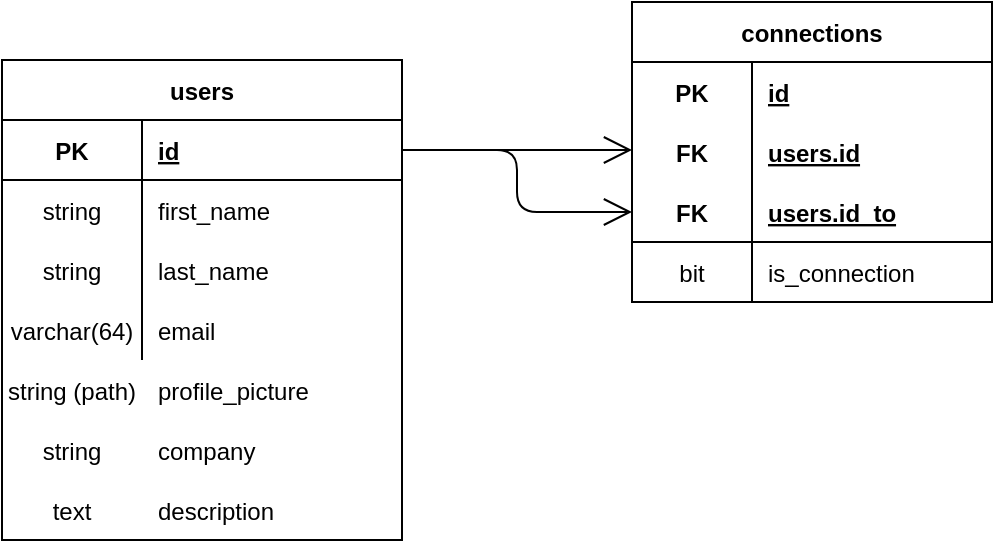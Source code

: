 <mxfile version="15.4.0" type="device"><diagram id="bXfwgJk4__c76xzwtB7g" name="Página-1"><mxGraphModel dx="586" dy="357" grid="1" gridSize="10" guides="1" tooltips="1" connect="1" arrows="1" fold="1" page="1" pageScale="1" pageWidth="1169" pageHeight="827" math="0" shadow="0"><root><mxCell id="0"/><mxCell id="1" parent="0"/><mxCell id="mOLn0kmVkNTH8UmRa3Qk-66" value="" style="group" vertex="1" connectable="0" parent="1"><mxGeometry x="485" y="293" width="200" height="240" as="geometry"/></mxCell><mxCell id="mOLn0kmVkNTH8UmRa3Qk-27" value="users" style="shape=table;startSize=30;container=1;collapsible=1;childLayout=tableLayout;fixedRows=1;rowLines=0;fontStyle=1;align=center;resizeLast=1;rounded=0;sketch=0;" vertex="1" parent="mOLn0kmVkNTH8UmRa3Qk-66"><mxGeometry width="200" height="240" as="geometry"><mxRectangle x="450" y="200" width="60" height="30" as="alternateBounds"/></mxGeometry></mxCell><mxCell id="mOLn0kmVkNTH8UmRa3Qk-28" value="" style="shape=partialRectangle;collapsible=0;dropTarget=0;pointerEvents=0;fillColor=none;top=0;left=0;bottom=1;right=0;points=[[0,0.5],[1,0.5]];portConstraint=eastwest;rounded=0;sketch=0;" vertex="1" parent="mOLn0kmVkNTH8UmRa3Qk-27"><mxGeometry y="30" width="200" height="30" as="geometry"/></mxCell><mxCell id="mOLn0kmVkNTH8UmRa3Qk-29" value="PK" style="shape=partialRectangle;connectable=0;fillColor=none;top=0;left=0;bottom=0;right=0;fontStyle=1;overflow=hidden;rounded=0;sketch=0;" vertex="1" parent="mOLn0kmVkNTH8UmRa3Qk-28"><mxGeometry width="70" height="30" as="geometry"><mxRectangle width="70" height="30" as="alternateBounds"/></mxGeometry></mxCell><mxCell id="mOLn0kmVkNTH8UmRa3Qk-30" value="id" style="shape=partialRectangle;connectable=0;fillColor=none;top=0;left=0;bottom=0;right=0;align=left;spacingLeft=6;fontStyle=5;overflow=hidden;rounded=0;sketch=0;" vertex="1" parent="mOLn0kmVkNTH8UmRa3Qk-28"><mxGeometry x="70" width="130" height="30" as="geometry"><mxRectangle width="130" height="30" as="alternateBounds"/></mxGeometry></mxCell><mxCell id="mOLn0kmVkNTH8UmRa3Qk-31" value="" style="shape=partialRectangle;collapsible=0;dropTarget=0;pointerEvents=0;fillColor=none;top=0;left=0;bottom=0;right=0;points=[[0,0.5],[1,0.5]];portConstraint=eastwest;rounded=0;sketch=0;" vertex="1" parent="mOLn0kmVkNTH8UmRa3Qk-27"><mxGeometry y="60" width="200" height="30" as="geometry"/></mxCell><mxCell id="mOLn0kmVkNTH8UmRa3Qk-32" value="string" style="shape=partialRectangle;connectable=0;fillColor=none;top=0;left=0;bottom=0;right=0;editable=1;overflow=hidden;rounded=0;sketch=0;" vertex="1" parent="mOLn0kmVkNTH8UmRa3Qk-31"><mxGeometry width="70" height="30" as="geometry"><mxRectangle width="70" height="30" as="alternateBounds"/></mxGeometry></mxCell><mxCell id="mOLn0kmVkNTH8UmRa3Qk-33" value="first_name" style="shape=partialRectangle;connectable=0;fillColor=none;top=0;left=0;bottom=0;right=0;align=left;spacingLeft=6;overflow=hidden;rounded=0;sketch=0;" vertex="1" parent="mOLn0kmVkNTH8UmRa3Qk-31"><mxGeometry x="70" width="130" height="30" as="geometry"><mxRectangle width="130" height="30" as="alternateBounds"/></mxGeometry></mxCell><mxCell id="mOLn0kmVkNTH8UmRa3Qk-34" value="" style="shape=partialRectangle;collapsible=0;dropTarget=0;pointerEvents=0;fillColor=none;top=0;left=0;bottom=0;right=0;points=[[0,0.5],[1,0.5]];portConstraint=eastwest;rounded=0;sketch=0;" vertex="1" parent="mOLn0kmVkNTH8UmRa3Qk-27"><mxGeometry y="90" width="200" height="30" as="geometry"/></mxCell><mxCell id="mOLn0kmVkNTH8UmRa3Qk-35" value="string" style="shape=partialRectangle;connectable=0;fillColor=none;top=0;left=0;bottom=0;right=0;editable=1;overflow=hidden;rounded=0;sketch=0;" vertex="1" parent="mOLn0kmVkNTH8UmRa3Qk-34"><mxGeometry width="70" height="30" as="geometry"><mxRectangle width="70" height="30" as="alternateBounds"/></mxGeometry></mxCell><mxCell id="mOLn0kmVkNTH8UmRa3Qk-36" value="last_name" style="shape=partialRectangle;connectable=0;fillColor=none;top=0;left=0;bottom=0;right=0;align=left;spacingLeft=6;overflow=hidden;rounded=0;sketch=0;" vertex="1" parent="mOLn0kmVkNTH8UmRa3Qk-34"><mxGeometry x="70" width="130" height="30" as="geometry"><mxRectangle width="130" height="30" as="alternateBounds"/></mxGeometry></mxCell><mxCell id="mOLn0kmVkNTH8UmRa3Qk-37" value="" style="shape=partialRectangle;collapsible=0;dropTarget=0;pointerEvents=0;fillColor=none;top=0;left=0;bottom=0;right=0;points=[[0,0.5],[1,0.5]];portConstraint=eastwest;rounded=0;sketch=0;" vertex="1" parent="mOLn0kmVkNTH8UmRa3Qk-27"><mxGeometry y="120" width="200" height="30" as="geometry"/></mxCell><mxCell id="mOLn0kmVkNTH8UmRa3Qk-38" value="varchar(64)" style="shape=partialRectangle;connectable=0;fillColor=none;top=0;left=0;bottom=0;right=0;editable=1;overflow=hidden;rounded=0;sketch=0;" vertex="1" parent="mOLn0kmVkNTH8UmRa3Qk-37"><mxGeometry width="70" height="30" as="geometry"><mxRectangle width="70" height="30" as="alternateBounds"/></mxGeometry></mxCell><mxCell id="mOLn0kmVkNTH8UmRa3Qk-39" value="email" style="shape=partialRectangle;connectable=0;fillColor=none;top=0;left=0;bottom=0;right=0;align=left;spacingLeft=6;overflow=hidden;rounded=0;sketch=0;" vertex="1" parent="mOLn0kmVkNTH8UmRa3Qk-37"><mxGeometry x="70" width="130" height="30" as="geometry"><mxRectangle width="130" height="30" as="alternateBounds"/></mxGeometry></mxCell><mxCell id="mOLn0kmVkNTH8UmRa3Qk-40" value="profile_picture" style="shape=partialRectangle;connectable=0;fillColor=none;top=0;left=0;bottom=0;right=0;align=left;spacingLeft=6;overflow=hidden;rounded=0;sketch=0;" vertex="1" parent="mOLn0kmVkNTH8UmRa3Qk-66"><mxGeometry x="70" y="150" width="130" height="30" as="geometry"><mxRectangle width="150" height="30" as="alternateBounds"/></mxGeometry></mxCell><mxCell id="mOLn0kmVkNTH8UmRa3Qk-41" value="company" style="shape=partialRectangle;connectable=0;fillColor=none;top=0;left=0;bottom=0;right=0;align=left;spacingLeft=6;overflow=hidden;rounded=0;sketch=0;" vertex="1" parent="mOLn0kmVkNTH8UmRa3Qk-66"><mxGeometry x="70" y="180" width="130" height="30" as="geometry"><mxRectangle width="150" height="30" as="alternateBounds"/></mxGeometry></mxCell><mxCell id="mOLn0kmVkNTH8UmRa3Qk-42" value="description" style="shape=partialRectangle;connectable=0;fillColor=none;top=0;left=0;bottom=0;right=0;align=left;spacingLeft=6;overflow=hidden;rounded=0;sketch=0;" vertex="1" parent="mOLn0kmVkNTH8UmRa3Qk-66"><mxGeometry x="70" y="210" width="130" height="30" as="geometry"><mxRectangle width="150" height="30" as="alternateBounds"/></mxGeometry></mxCell><mxCell id="mOLn0kmVkNTH8UmRa3Qk-63" value="string (path)" style="shape=partialRectangle;connectable=0;fillColor=none;top=0;left=0;bottom=0;right=0;editable=1;overflow=hidden;rounded=0;sketch=0;" vertex="1" parent="mOLn0kmVkNTH8UmRa3Qk-66"><mxGeometry y="150" width="70" height="30" as="geometry"><mxRectangle width="70" height="30" as="alternateBounds"/></mxGeometry></mxCell><mxCell id="mOLn0kmVkNTH8UmRa3Qk-64" value="string" style="shape=partialRectangle;connectable=0;fillColor=none;top=0;left=0;bottom=0;right=0;editable=1;overflow=hidden;rounded=0;sketch=0;" vertex="1" parent="mOLn0kmVkNTH8UmRa3Qk-66"><mxGeometry y="180" width="70" height="30" as="geometry"><mxRectangle width="70" height="30" as="alternateBounds"/></mxGeometry></mxCell><mxCell id="mOLn0kmVkNTH8UmRa3Qk-65" value="text" style="shape=partialRectangle;connectable=0;fillColor=none;top=0;left=0;bottom=0;right=0;editable=1;overflow=hidden;rounded=0;sketch=0;" vertex="1" parent="mOLn0kmVkNTH8UmRa3Qk-66"><mxGeometry y="210" width="70" height="30" as="geometry"><mxRectangle width="70" height="30" as="alternateBounds"/></mxGeometry></mxCell><mxCell id="mOLn0kmVkNTH8UmRa3Qk-67" value="" style="group" vertex="1" connectable="0" parent="1"><mxGeometry x="800" y="264" width="180" height="150" as="geometry"/></mxCell><mxCell id="mOLn0kmVkNTH8UmRa3Qk-43" value="connections" style="shape=table;startSize=30;container=1;collapsible=1;childLayout=tableLayout;fixedRows=1;rowLines=0;fontStyle=1;align=center;resizeLast=1;rounded=0;sketch=0;" vertex="1" parent="mOLn0kmVkNTH8UmRa3Qk-67"><mxGeometry width="180" height="150" as="geometry"/></mxCell><mxCell id="mOLn0kmVkNTH8UmRa3Qk-44" value="" style="shape=partialRectangle;collapsible=0;dropTarget=0;pointerEvents=0;fillColor=none;top=0;left=0;bottom=0;right=0;points=[[0,0.5],[1,0.5]];portConstraint=eastwest;rounded=0;sketch=0;" vertex="1" parent="mOLn0kmVkNTH8UmRa3Qk-43"><mxGeometry y="30" width="180" height="30" as="geometry"/></mxCell><mxCell id="mOLn0kmVkNTH8UmRa3Qk-45" value="PK" style="shape=partialRectangle;connectable=0;fillColor=none;top=0;left=0;bottom=0;right=0;fontStyle=1;overflow=hidden;rounded=0;sketch=0;" vertex="1" parent="mOLn0kmVkNTH8UmRa3Qk-44"><mxGeometry width="60" height="30" as="geometry"><mxRectangle width="60" height="30" as="alternateBounds"/></mxGeometry></mxCell><mxCell id="mOLn0kmVkNTH8UmRa3Qk-46" value="id" style="shape=partialRectangle;connectable=0;fillColor=none;top=0;left=0;bottom=0;right=0;align=left;spacingLeft=6;fontStyle=5;overflow=hidden;rounded=0;sketch=0;" vertex="1" parent="mOLn0kmVkNTH8UmRa3Qk-44"><mxGeometry x="60" width="120" height="30" as="geometry"><mxRectangle width="120" height="30" as="alternateBounds"/></mxGeometry></mxCell><mxCell id="mOLn0kmVkNTH8UmRa3Qk-53" value="" style="shape=partialRectangle;collapsible=0;dropTarget=0;pointerEvents=0;fillColor=none;top=0;left=0;bottom=0;right=0;points=[[0,0.5],[1,0.5]];portConstraint=eastwest;rounded=0;sketch=0;" vertex="1" parent="mOLn0kmVkNTH8UmRa3Qk-43"><mxGeometry y="60" width="180" height="30" as="geometry"/></mxCell><mxCell id="mOLn0kmVkNTH8UmRa3Qk-54" value="" style="shape=partialRectangle;connectable=0;fillColor=none;top=0;left=0;bottom=0;right=0;editable=1;overflow=hidden;rounded=0;sketch=0;" vertex="1" parent="mOLn0kmVkNTH8UmRa3Qk-53"><mxGeometry width="60" height="30" as="geometry"><mxRectangle width="60" height="30" as="alternateBounds"/></mxGeometry></mxCell><mxCell id="mOLn0kmVkNTH8UmRa3Qk-55" value="" style="shape=partialRectangle;connectable=0;fillColor=none;top=0;left=0;bottom=0;right=0;align=left;spacingLeft=6;overflow=hidden;rounded=0;sketch=0;" vertex="1" parent="mOLn0kmVkNTH8UmRa3Qk-53"><mxGeometry x="60" width="120" height="30" as="geometry"><mxRectangle width="120" height="30" as="alternateBounds"/></mxGeometry></mxCell><mxCell id="mOLn0kmVkNTH8UmRa3Qk-47" value="" style="shape=partialRectangle;collapsible=0;dropTarget=0;pointerEvents=0;fillColor=none;top=0;left=0;bottom=1;right=0;points=[[0,0.5],[1,0.5]];portConstraint=eastwest;rounded=0;sketch=0;" vertex="1" parent="mOLn0kmVkNTH8UmRa3Qk-43"><mxGeometry y="90" width="180" height="30" as="geometry"/></mxCell><mxCell id="mOLn0kmVkNTH8UmRa3Qk-48" value="FK" style="shape=partialRectangle;connectable=0;fillColor=none;top=0;left=0;bottom=0;right=0;fontStyle=1;overflow=hidden;rounded=0;sketch=0;" vertex="1" parent="mOLn0kmVkNTH8UmRa3Qk-47"><mxGeometry width="60" height="30" as="geometry"><mxRectangle width="60" height="30" as="alternateBounds"/></mxGeometry></mxCell><mxCell id="mOLn0kmVkNTH8UmRa3Qk-49" value="users.id_to" style="shape=partialRectangle;connectable=0;fillColor=none;top=0;left=0;bottom=0;right=0;align=left;spacingLeft=6;fontStyle=5;overflow=hidden;rounded=0;sketch=0;" vertex="1" parent="mOLn0kmVkNTH8UmRa3Qk-47"><mxGeometry x="60" width="120" height="30" as="geometry"><mxRectangle width="120" height="30" as="alternateBounds"/></mxGeometry></mxCell><mxCell id="mOLn0kmVkNTH8UmRa3Qk-50" value="" style="shape=partialRectangle;collapsible=0;dropTarget=0;pointerEvents=0;fillColor=none;top=0;left=0;bottom=0;right=0;points=[[0,0.5],[1,0.5]];portConstraint=eastwest;rounded=0;sketch=0;" vertex="1" parent="mOLn0kmVkNTH8UmRa3Qk-43"><mxGeometry y="120" width="180" height="30" as="geometry"/></mxCell><mxCell id="mOLn0kmVkNTH8UmRa3Qk-51" value="bit" style="shape=partialRectangle;connectable=0;fillColor=none;top=0;left=0;bottom=0;right=0;editable=1;overflow=hidden;rounded=0;sketch=0;" vertex="1" parent="mOLn0kmVkNTH8UmRa3Qk-50"><mxGeometry width="60" height="30" as="geometry"><mxRectangle width="60" height="30" as="alternateBounds"/></mxGeometry></mxCell><mxCell id="mOLn0kmVkNTH8UmRa3Qk-52" value="" style="shape=partialRectangle;connectable=0;fillColor=none;top=0;left=0;bottom=0;right=0;align=left;spacingLeft=6;overflow=hidden;rounded=0;sketch=0;" vertex="1" parent="mOLn0kmVkNTH8UmRa3Qk-50"><mxGeometry x="60" width="120" height="30" as="geometry"><mxRectangle width="120" height="30" as="alternateBounds"/></mxGeometry></mxCell><mxCell id="mOLn0kmVkNTH8UmRa3Qk-60" value="is_connection" style="shape=partialRectangle;connectable=0;fillColor=none;top=0;left=0;bottom=0;right=0;align=left;spacingLeft=6;overflow=hidden;rounded=0;sketch=0;" vertex="1" parent="mOLn0kmVkNTH8UmRa3Qk-67"><mxGeometry x="60" y="120" width="120" height="30" as="geometry"><mxRectangle width="120" height="30" as="alternateBounds"/></mxGeometry></mxCell><mxCell id="mOLn0kmVkNTH8UmRa3Qk-61" value="FK" style="shape=partialRectangle;connectable=0;fillColor=none;top=0;left=0;bottom=0;right=0;fontStyle=1;overflow=hidden;rounded=0;sketch=0;" vertex="1" parent="mOLn0kmVkNTH8UmRa3Qk-67"><mxGeometry y="60" width="60" height="30" as="geometry"><mxRectangle width="60" height="30" as="alternateBounds"/></mxGeometry></mxCell><mxCell id="mOLn0kmVkNTH8UmRa3Qk-62" value="users.id" style="shape=partialRectangle;connectable=0;fillColor=none;top=0;left=0;bottom=0;right=0;align=left;spacingLeft=6;fontStyle=5;overflow=hidden;rounded=0;sketch=0;" vertex="1" parent="mOLn0kmVkNTH8UmRa3Qk-67"><mxGeometry x="60" y="60" width="120" height="30" as="geometry"><mxRectangle width="120" height="30" as="alternateBounds"/></mxGeometry></mxCell><mxCell id="mOLn0kmVkNTH8UmRa3Qk-69" value="" style="endArrow=open;endFill=1;endSize=12;html=1;rounded=1;sketch=0;edgeStyle=orthogonalEdgeStyle;curved=0;exitX=1;exitY=0.5;exitDx=0;exitDy=0;" edge="1" parent="1" source="mOLn0kmVkNTH8UmRa3Qk-28"><mxGeometry width="160" relative="1" as="geometry"><mxPoint x="710" y="340" as="sourcePoint"/><mxPoint x="800" y="338" as="targetPoint"/></mxGeometry></mxCell><mxCell id="mOLn0kmVkNTH8UmRa3Qk-70" value="" style="endArrow=open;endFill=1;endSize=12;html=1;rounded=1;sketch=0;edgeStyle=orthogonalEdgeStyle;curved=0;exitX=1;exitY=0.5;exitDx=0;exitDy=0;entryX=0;entryY=0.5;entryDx=0;entryDy=0;" edge="1" parent="1" source="mOLn0kmVkNTH8UmRa3Qk-28" target="mOLn0kmVkNTH8UmRa3Qk-47"><mxGeometry width="160" relative="1" as="geometry"><mxPoint x="695" y="348" as="sourcePoint"/><mxPoint x="810" y="348" as="targetPoint"/></mxGeometry></mxCell></root></mxGraphModel></diagram></mxfile>